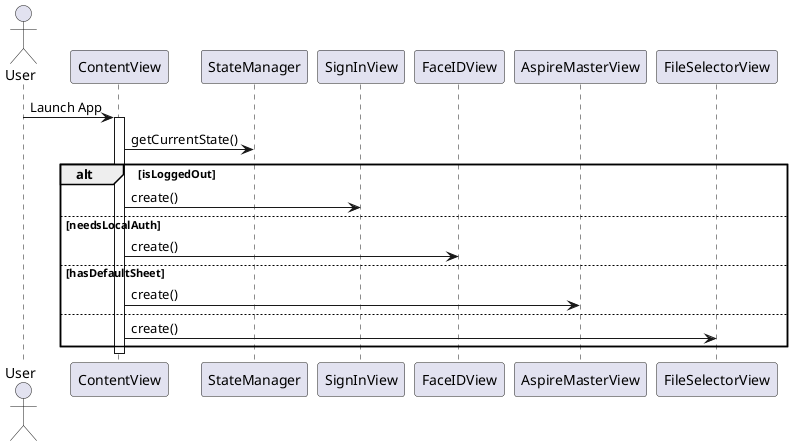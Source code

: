 @startuml
actor User

User -> ContentView : Launch App
activate ContentView

ContentView -> StateManager : getCurrentState()

alt isLoggedOut
ContentView -> SignInView : create()

else needsLocalAuth
ContentView -> FaceIDView : create()

else hasDefaultSheet
ContentView -> AspireMasterView : create()

else 
ContentView -> FileSelectorView : create()
end

deactivate ContentView
@enduml